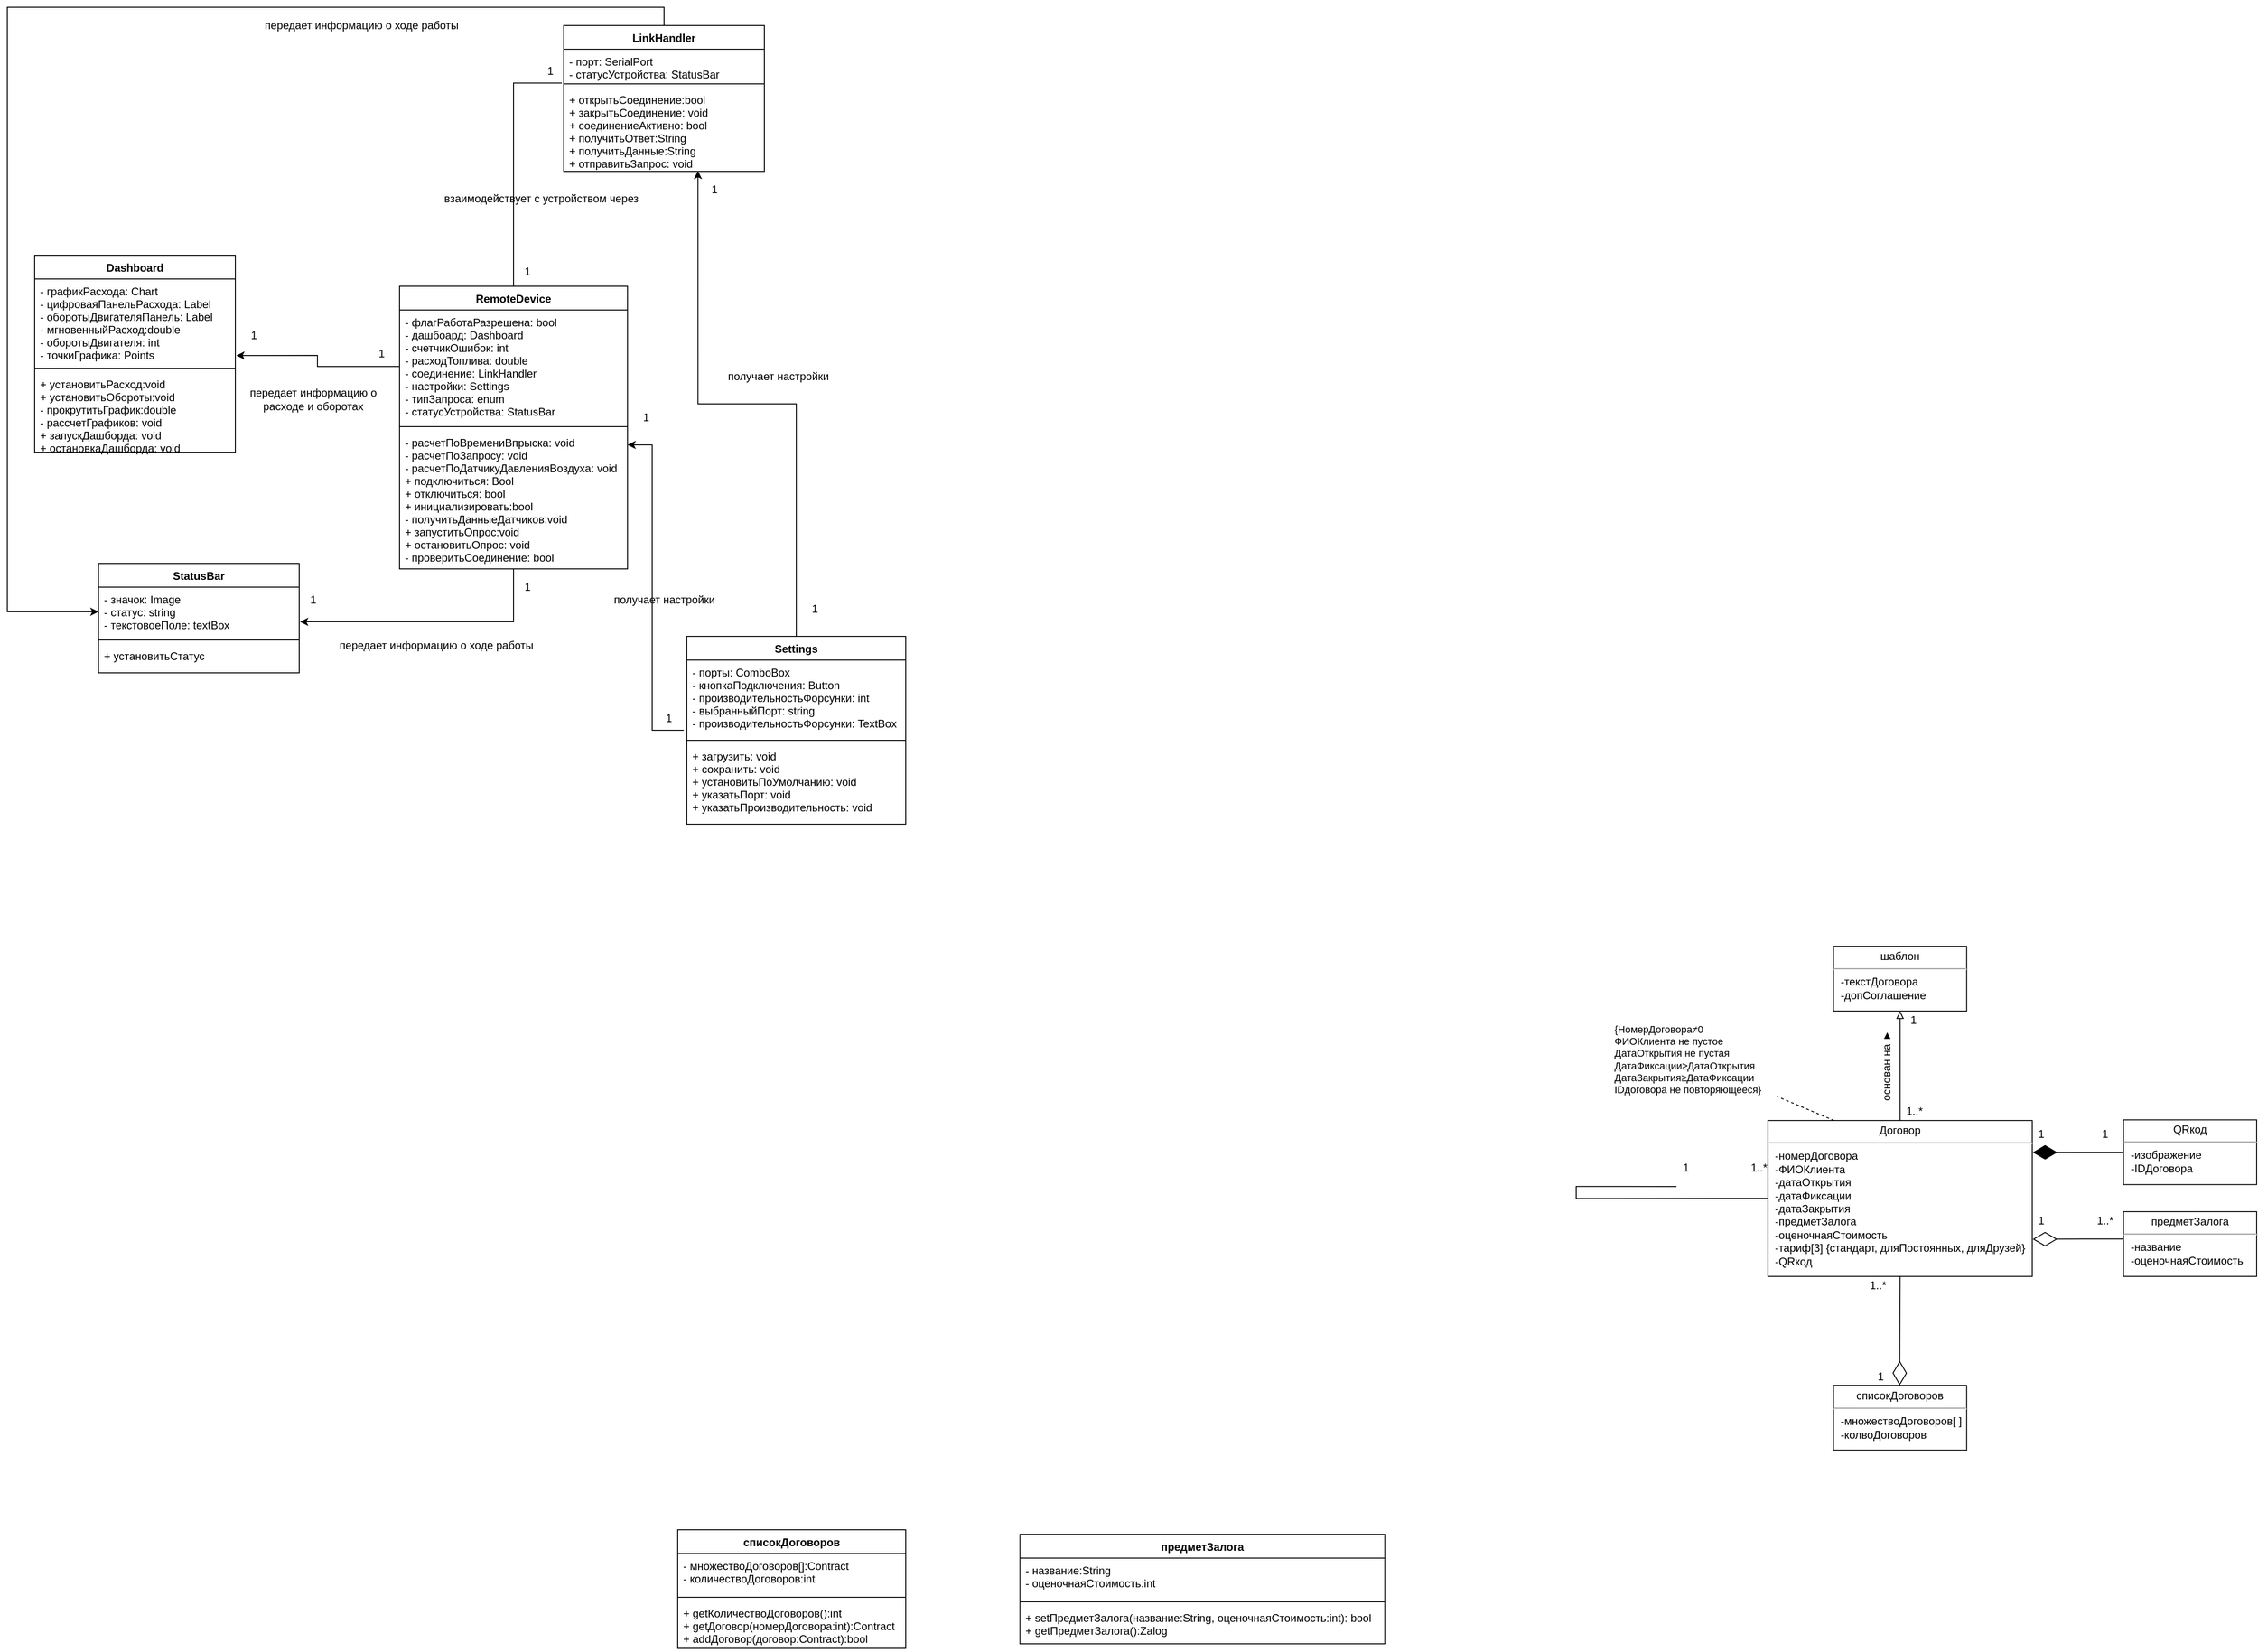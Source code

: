 <mxfile version="13.0.3" type="device"><diagram name="Page-1" id="b5b7bab2-c9e2-2cf4-8b2a-24fd1a2a6d21"><mxGraphModel dx="2740" dy="1976" grid="1" gridSize="10" guides="1" tooltips="1" connect="1" arrows="1" fold="1" page="1" pageScale="1" pageWidth="827" pageHeight="1169" background="#ffffff" math="0" shadow="0"><root><mxCell id="0"/><mxCell id="1" parent="0"/><mxCell id="320GvuuU00kI9ll9DL0y-24" value="RemoteDevice" style="swimlane;fontStyle=1;align=center;verticalAlign=top;childLayout=stackLayout;horizontal=1;startSize=26;horizontalStack=0;resizeParent=1;resizeParentMax=0;resizeLast=0;collapsible=1;marginBottom=0;" parent="1" vertex="1"><mxGeometry x="-900" y="-634" width="250" height="310" as="geometry"/></mxCell><mxCell id="320GvuuU00kI9ll9DL0y-25" value="- флагРаботаРазрешена: bool&#10;- дашбоард: Dashboard&#10;- счетчикОшибок: int&#10;- расходТоплива: double&#10;- соединение: LinkHandler&#10;- настройки: Settings&#10;- типЗапроса: enum&#10;- статусУстройства: StatusBar" style="text;strokeColor=none;fillColor=none;align=left;verticalAlign=top;spacingLeft=4;spacingRight=4;overflow=hidden;rotatable=0;points=[[0,0.5],[1,0.5]];portConstraint=eastwest;" parent="320GvuuU00kI9ll9DL0y-24" vertex="1"><mxGeometry y="26" width="250" height="124" as="geometry"/></mxCell><mxCell id="320GvuuU00kI9ll9DL0y-26" value="" style="line;strokeWidth=1;fillColor=none;align=left;verticalAlign=middle;spacingTop=-1;spacingLeft=3;spacingRight=3;rotatable=0;labelPosition=right;points=[];portConstraint=eastwest;" parent="320GvuuU00kI9ll9DL0y-24" vertex="1"><mxGeometry y="150" width="250" height="8" as="geometry"/></mxCell><mxCell id="320GvuuU00kI9ll9DL0y-27" value="- расчетПоВремениВпрыска: void&#10;- расчетПоЗапросу: void&#10;- расчетПоДатчикуДавленияВоздуха: void&#10;+ подключиться: Bool&#10;+ отключиться: bool&#10;+ инициализировать:bool&#10;- получитьДанныеДатчиков:void&#10;+ запуститьОпрос:void&#10;+ остановитьОпрос: void&#10;- проверитьСоединение: bool" style="text;strokeColor=none;fillColor=none;align=left;verticalAlign=top;spacingLeft=4;spacingRight=4;overflow=hidden;rotatable=0;points=[[0,0.5],[1,0.5]];portConstraint=eastwest;" parent="320GvuuU00kI9ll9DL0y-24" vertex="1"><mxGeometry y="158" width="250" height="152" as="geometry"/></mxCell><mxCell id="tzlp1CNcjTl_weKERKU8-16" style="edgeStyle=none;rounded=0;orthogonalLoop=1;jettySize=auto;html=1;exitX=0.5;exitY=0;exitDx=0;exitDy=0;entryX=0.5;entryY=1;entryDx=0;entryDy=0;endArrow=block;endFill=0;" parent="1" source="X5Q48EqBlIn740IiHmBr-1" target="tzlp1CNcjTl_weKERKU8-4" edge="1"><mxGeometry relative="1" as="geometry"/></mxCell><mxCell id="tzlp1CNcjTl_weKERKU8-17" value="основан на ►" style="text;html=1;align=center;verticalAlign=middle;resizable=0;points=[];;labelBackgroundColor=#ffffff;horizontal=0;" parent="tzlp1CNcjTl_weKERKU8-16" vertex="1" connectable="0"><mxGeometry x="-0.168" y="-2" relative="1" as="geometry"><mxPoint x="-17.12" y="-9.84" as="offset"/></mxGeometry></mxCell><mxCell id="cFH2GbKK0a7TYlM1pxwX-2" style="rounded=0;orthogonalLoop=1;jettySize=auto;html=1;exitX=0.25;exitY=0;exitDx=0;exitDy=0;endArrow=none;endFill=0;dashed=1;" parent="1" source="X5Q48EqBlIn740IiHmBr-1" target="cFH2GbKK0a7TYlM1pxwX-1" edge="1"><mxGeometry relative="1" as="geometry"/></mxCell><mxCell id="X5Q48EqBlIn740IiHmBr-1" value="&lt;p style=&quot;margin: 4px 0px 0px ; text-align: center&quot;&gt;Договор&lt;/p&gt;&lt;hr&gt;&lt;p style=&quot;margin: 0px ; margin-left: 8px&quot;&gt;-номерДоговора&lt;/p&gt;&lt;p style=&quot;margin: 0px ; margin-left: 8px&quot;&gt;-ФИОКлиента&lt;/p&gt;&lt;p style=&quot;margin: 0px ; margin-left: 8px&quot;&gt;-датаОткрытия&lt;/p&gt;&lt;p style=&quot;margin: 0px ; margin-left: 8px&quot;&gt;-датаФиксации&lt;/p&gt;&lt;p style=&quot;margin: 0px ; margin-left: 8px&quot;&gt;-датаЗакрытия&lt;/p&gt;&lt;p style=&quot;margin: 0px ; margin-left: 8px&quot;&gt;-предметЗалога&lt;/p&gt;&lt;p style=&quot;margin: 0px ; margin-left: 8px&quot;&gt;&lt;span&gt;-оценочнаяСтоимость&lt;/span&gt;&lt;br&gt;&lt;/p&gt;&lt;p style=&quot;margin: 0px ; margin-left: 8px&quot;&gt;-тариф[3] {стандарт, дляПостоянных, дляДрузей}&lt;/p&gt;&lt;p style=&quot;margin: 0px ; margin-left: 8px&quot;&gt;-QRкод&lt;/p&gt;&lt;p style=&quot;margin: 0px ; margin-left: 8px&quot;&gt;&lt;br&gt;&lt;/p&gt;" style="verticalAlign=top;align=left;overflow=fill;fontSize=12;fontFamily=Helvetica;html=1;" parent="1" vertex="1"><mxGeometry x="600.24" y="281.05" width="289.76" height="171" as="geometry"/></mxCell><mxCell id="X5Q48EqBlIn740IiHmBr-2" value="&lt;p style=&quot;margin: 4px 0px 0px ; text-align: center&quot;&gt;списокДоговоров&lt;/p&gt;&lt;hr&gt;&lt;p style=&quot;margin: 0px ; margin-left: 8px&quot;&gt;&lt;span style=&quot;text-align: center&quot;&gt;-множествоДоговоров[ ]&lt;/span&gt;&lt;br&gt;&lt;/p&gt;&lt;p style=&quot;margin: 0px ; margin-left: 8px&quot;&gt;&lt;span style=&quot;text-align: center&quot;&gt;-колвоДоговоров&lt;/span&gt;&lt;span style=&quot;text-align: center&quot;&gt;&lt;br&gt;&lt;/span&gt;&lt;/p&gt;&lt;p style=&quot;margin: 0px ; margin-left: 8px&quot;&gt;&lt;br&gt;&lt;/p&gt;" style="verticalAlign=top;align=left;overflow=fill;fontSize=12;fontFamily=Helvetica;html=1;" parent="1" vertex="1"><mxGeometry x="672.12" y="571.55" width="146" height="71" as="geometry"/></mxCell><mxCell id="X5Q48EqBlIn740IiHmBr-3" value="" style="endArrow=diamondThin;endFill=0;endSize=24;html=1;entryX=0.497;entryY=0;entryDx=0;entryDy=0;entryPerimeter=0;exitX=0.5;exitY=1;exitDx=0;exitDy=0;" parent="1" source="X5Q48EqBlIn740IiHmBr-1" target="X5Q48EqBlIn740IiHmBr-2" edge="1"><mxGeometry width="160" relative="1" as="geometry"><mxPoint x="692.5" y="458.55" as="sourcePoint"/><mxPoint x="692.5" y="505.55" as="targetPoint"/></mxGeometry></mxCell><mxCell id="X5Q48EqBlIn740IiHmBr-5" value="1..*" style="text;html=1;resizable=0;points=[];autosize=1;align=left;verticalAlign=top;spacingTop=-4;" parent="1" vertex="1"><mxGeometry x="710" y="452.05" width="30" height="20" as="geometry"/></mxCell><mxCell id="X5Q48EqBlIn740IiHmBr-40" value="" style="resizable=0;html=1;align=right;verticalAlign=bottom;labelBackgroundColor=#ffffff;fontSize=10;" parent="1" connectable="0" vertex="1"><mxGeometry x="805.931" y="351.326" as="geometry"><mxPoint x="-190.5" y="96.5" as="offset"/></mxGeometry></mxCell><mxCell id="X5Q48EqBlIn740IiHmBr-46" value="" style="resizable=0;html=1;align=right;verticalAlign=bottom;labelBackgroundColor=#ffffff;fontSize=10;" parent="1" connectable="0" vertex="1"><mxGeometry x="805.931" y="321.326" as="geometry"><mxPoint x="-190.5" y="96.5" as="offset"/></mxGeometry></mxCell><mxCell id="X5Q48EqBlIn740IiHmBr-52" value="" style="resizable=0;html=1;align=right;verticalAlign=bottom;labelBackgroundColor=#ffffff;fontSize=10;" parent="1" connectable="0" vertex="1"><mxGeometry x="805.931" y="301.326" as="geometry"><mxPoint x="-190.5" y="96.5" as="offset"/></mxGeometry></mxCell><mxCell id="X5Q48EqBlIn740IiHmBr-56" value="" style="resizable=0;html=1;align=right;verticalAlign=bottom;labelBackgroundColor=#ffffff;fontSize=10;" parent="1" connectable="0" vertex="1"><mxGeometry x="600.241" y="191.343" as="geometry"><mxPoint x="-139" y="161" as="offset"/></mxGeometry></mxCell><mxCell id="X5Q48EqBlIn740IiHmBr-69" value="1" style="text;html=1;strokeColor=none;fillColor=none;align=center;verticalAlign=middle;whiteSpace=wrap;rounded=0;" parent="1" vertex="1"><mxGeometry x="704" y="551.55" width="40" height="20" as="geometry"/></mxCell><mxCell id="tzlp1CNcjTl_weKERKU8-3" value="&lt;p style=&quot;margin: 4px 0px 0px ; text-align: center&quot;&gt;предметЗалога&lt;/p&gt;&lt;hr&gt;&lt;p style=&quot;margin: 0px ; margin-left: 8px&quot;&gt;&lt;span style=&quot;text-align: center&quot;&gt;-название&lt;/span&gt;&lt;br&gt;&lt;/p&gt;&lt;p style=&quot;margin: 0px ; margin-left: 8px&quot;&gt;&lt;span style=&quot;text-align: center&quot;&gt;-оценочнаяСтоимость&lt;/span&gt;&lt;span style=&quot;text-align: center&quot;&gt;&lt;br&gt;&lt;/span&gt;&lt;/p&gt;&lt;p style=&quot;margin: 0px ; margin-left: 8px&quot;&gt;&lt;br&gt;&lt;/p&gt;" style="verticalAlign=top;align=left;overflow=fill;fontSize=12;fontFamily=Helvetica;html=1;" parent="1" vertex="1"><mxGeometry x="990" y="381.05" width="146" height="71" as="geometry"/></mxCell><mxCell id="tzlp1CNcjTl_weKERKU8-4" value="&lt;p style=&quot;margin: 4px 0px 0px ; text-align: center&quot;&gt;шаблон&lt;/p&gt;&lt;hr&gt;&lt;p style=&quot;margin: 0px 0px 0px 8px&quot;&gt;-текстДоговора&lt;/p&gt;&lt;p style=&quot;margin: 0px 0px 0px 8px&quot;&gt;&lt;span&gt;-допСоглашение&lt;/span&gt;&lt;span style=&quot;text-align: center&quot;&gt;&lt;br&gt;&lt;/span&gt;&lt;/p&gt;&lt;p style=&quot;margin: 0px ; margin-left: 8px&quot;&gt;&lt;br&gt;&lt;/p&gt;" style="verticalAlign=top;align=left;overflow=fill;fontSize=12;fontFamily=Helvetica;html=1;" parent="1" vertex="1"><mxGeometry x="672.12" y="90" width="146" height="71" as="geometry"/></mxCell><mxCell id="tzlp1CNcjTl_weKERKU8-5" value="&lt;p style=&quot;margin: 4px 0px 0px ; text-align: center&quot;&gt;QRкод&lt;/p&gt;&lt;hr&gt;&lt;p style=&quot;margin: 0px 0px 0px 8px&quot;&gt;-изображение&lt;/p&gt;&lt;p style=&quot;margin: 0px 0px 0px 8px&quot;&gt;&lt;span style=&quot;text-align: center&quot;&gt;-IDДоговора&lt;/span&gt;&lt;/p&gt;&lt;p style=&quot;margin: 0px ; margin-left: 8px&quot;&gt;&lt;br&gt;&lt;/p&gt;" style="verticalAlign=top;align=left;overflow=fill;fontSize=12;fontFamily=Helvetica;html=1;" parent="1" vertex="1"><mxGeometry x="990" y="280.33" width="146" height="71" as="geometry"/></mxCell><mxCell id="tzlp1CNcjTl_weKERKU8-12" value="" style="endArrow=diamondThin;endFill=1;endSize=24;html=1;entryX=1.002;entryY=0.412;entryDx=0;entryDy=0;entryPerimeter=0;exitX=0;exitY=0.5;exitDx=0;exitDy=0;" parent="1" source="tzlp1CNcjTl_weKERKU8-5" edge="1"><mxGeometry width="160" relative="1" as="geometry"><mxPoint x="692.5" y="423.05" as="sourcePoint"/><mxPoint x="890.58" y="316.002" as="targetPoint"/></mxGeometry></mxCell><mxCell id="tzlp1CNcjTl_weKERKU8-14" value="1" style="text;html=1;strokeColor=none;fillColor=none;align=center;verticalAlign=middle;whiteSpace=wrap;rounded=0;" parent="1" vertex="1"><mxGeometry x="880" y="285.83" width="40" height="20" as="geometry"/></mxCell><mxCell id="tzlp1CNcjTl_weKERKU8-15" value="1" style="text;html=1;strokeColor=none;fillColor=none;align=center;verticalAlign=middle;whiteSpace=wrap;rounded=0;" parent="1" vertex="1"><mxGeometry x="950" y="285.83" width="40" height="20" as="geometry"/></mxCell><mxCell id="tzlp1CNcjTl_weKERKU8-18" value="1" style="text;html=1;strokeColor=none;fillColor=none;align=center;verticalAlign=middle;whiteSpace=wrap;rounded=0;" parent="1" vertex="1"><mxGeometry x="740" y="161" width="40" height="20" as="geometry"/></mxCell><mxCell id="tzlp1CNcjTl_weKERKU8-19" value="1..*" style="text;html=1;resizable=0;points=[];autosize=1;align=left;verticalAlign=top;spacingTop=-4;" parent="1" vertex="1"><mxGeometry x="750" y="261.05" width="30" height="20" as="geometry"/></mxCell><mxCell id="tzlp1CNcjTl_weKERKU8-20" value="" style="endArrow=diamondThin;endFill=0;endSize=24;html=1;entryX=1.002;entryY=0.412;entryDx=0;entryDy=0;entryPerimeter=0;exitX=0.002;exitY=0.421;exitDx=0;exitDy=0;exitPerimeter=0;" parent="1" source="tzlp1CNcjTl_weKERKU8-3" edge="1"><mxGeometry width="160" relative="1" as="geometry"><mxPoint x="980" y="411.05" as="sourcePoint"/><mxPoint x="890.58" y="411.222" as="targetPoint"/></mxGeometry></mxCell><mxCell id="tzlp1CNcjTl_weKERKU8-22" value="1" style="text;html=1;strokeColor=none;fillColor=none;align=center;verticalAlign=middle;whiteSpace=wrap;rounded=0;" parent="1" vertex="1"><mxGeometry x="880" y="381.05" width="40" height="20" as="geometry"/></mxCell><mxCell id="tzlp1CNcjTl_weKERKU8-23" value="1..*" style="text;html=1;strokeColor=none;fillColor=none;align=center;verticalAlign=middle;whiteSpace=wrap;rounded=0;" parent="1" vertex="1"><mxGeometry x="950" y="381.05" width="40" height="20" as="geometry"/></mxCell><mxCell id="bZVxtw3tMV0eJQPlFvUt-3" style="edgeStyle=orthogonalEdgeStyle;rounded=0;orthogonalLoop=1;jettySize=auto;html=1;exitX=1;exitY=0.5;exitDx=0;exitDy=0;entryX=0;entryY=0.5;entryDx=0;entryDy=0;endArrow=none;endFill=0;" parent="1" target="X5Q48EqBlIn740IiHmBr-1" edge="1"><mxGeometry relative="1" as="geometry"><Array as="points"><mxPoint x="390" y="366.55"/></Array><mxPoint x="500" y="353.44" as="sourcePoint"/></mxGeometry></mxCell><mxCell id="cFH2GbKK0a7TYlM1pxwX-1" value="&lt;div style=&quot;font-size: 11px&quot;&gt;&lt;font style=&quot;font-size: 11px&quot;&gt;{НомерДоговора≠0&lt;/font&gt;&lt;/div&gt;&lt;div style=&quot;font-size: 11px&quot;&gt;&lt;font style=&quot;font-size: 11px&quot;&gt;ФИОКлиента не пустое&lt;/font&gt;&lt;/div&gt;&lt;div style=&quot;font-size: 11px&quot;&gt;&lt;span&gt;ДатаОткрытия не пустая&lt;/span&gt;&lt;br&gt;&lt;/div&gt;&lt;div style=&quot;font-size: 11px&quot;&gt;&lt;font style=&quot;font-size: 11px&quot;&gt;ДатаФиксации≥ДатаОткрытия&lt;/font&gt;&lt;/div&gt;&lt;div style=&quot;font-size: 11px&quot;&gt;&lt;font style=&quot;font-size: 11px&quot;&gt;ДатаЗакрытия≥ДатаФиксации&lt;/font&gt;&lt;/div&gt;&lt;div style=&quot;font-size: 11px&quot;&gt;&lt;font style=&quot;font-size: 11px&quot;&gt;IDдоговора не повторяющееся}&lt;/font&gt;&lt;/div&gt;" style="text;html=1;resizable=0;points=[];autosize=1;align=left;verticalAlign=top;spacingTop=-4;" parent="1" vertex="1"><mxGeometry x="430.24" y="171.55" width="180" height="90" as="geometry"/></mxCell><mxCell id="cFH2GbKK0a7TYlM1pxwX-3" value="1" style="text;html=1;align=center;verticalAlign=middle;resizable=0;points=[];;autosize=1;" parent="1" vertex="1"><mxGeometry x="500" y="323.44" width="20" height="20" as="geometry"/></mxCell><mxCell id="cFH2GbKK0a7TYlM1pxwX-4" value="1..*" style="text;html=1;align=center;verticalAlign=middle;resizable=0;points=[];;autosize=1;" parent="1" vertex="1"><mxGeometry x="575.24" y="323.44" width="30" height="20" as="geometry"/></mxCell><mxCell id="bZMdj0oK-JskuuVbVGvM-1" value="списокДоговоров" style="swimlane;fontStyle=1;align=center;verticalAlign=top;childLayout=stackLayout;horizontal=1;startSize=26;horizontalStack=0;resizeParent=1;resizeParentMax=0;resizeLast=0;collapsible=1;marginBottom=0;" parent="1" vertex="1"><mxGeometry x="-595" y="730" width="250" height="130" as="geometry"/></mxCell><mxCell id="bZMdj0oK-JskuuVbVGvM-2" value="- множествоДоговоров[]:Contract&#10;- количествоДоговоров:int" style="text;strokeColor=none;fillColor=none;align=left;verticalAlign=top;spacingLeft=4;spacingRight=4;overflow=hidden;rotatable=0;points=[[0,0.5],[1,0.5]];portConstraint=eastwest;" parent="bZMdj0oK-JskuuVbVGvM-1" vertex="1"><mxGeometry y="26" width="250" height="44" as="geometry"/></mxCell><mxCell id="bZMdj0oK-JskuuVbVGvM-3" value="" style="line;strokeWidth=1;fillColor=none;align=left;verticalAlign=middle;spacingTop=-1;spacingLeft=3;spacingRight=3;rotatable=0;labelPosition=right;points=[];portConstraint=eastwest;" parent="bZMdj0oK-JskuuVbVGvM-1" vertex="1"><mxGeometry y="70" width="250" height="8" as="geometry"/></mxCell><mxCell id="bZMdj0oK-JskuuVbVGvM-4" value="+ getКоличествоДоговоров():int&#10;+ getДоговор(номерДоговора:int):Contract&#10;+ addДоговор(договор:Contract):bool" style="text;strokeColor=none;fillColor=none;align=left;verticalAlign=top;spacingLeft=4;spacingRight=4;overflow=hidden;rotatable=0;points=[[0,0.5],[1,0.5]];portConstraint=eastwest;" parent="bZMdj0oK-JskuuVbVGvM-1" vertex="1"><mxGeometry y="78" width="250" height="52" as="geometry"/></mxCell><mxCell id="bZMdj0oK-JskuuVbVGvM-5" value="предметЗалога" style="swimlane;fontStyle=1;align=center;verticalAlign=top;childLayout=stackLayout;horizontal=1;startSize=26;horizontalStack=0;resizeParent=1;resizeParentMax=0;resizeLast=0;collapsible=1;marginBottom=0;" parent="1" vertex="1"><mxGeometry x="-219.76" y="735" width="400" height="120" as="geometry"/></mxCell><mxCell id="bZMdj0oK-JskuuVbVGvM-6" value="- название:String&#10;- оценочнаяСтоимость:int" style="text;strokeColor=none;fillColor=none;align=left;verticalAlign=top;spacingLeft=4;spacingRight=4;overflow=hidden;rotatable=0;points=[[0,0.5],[1,0.5]];portConstraint=eastwest;" parent="bZMdj0oK-JskuuVbVGvM-5" vertex="1"><mxGeometry y="26" width="400" height="44" as="geometry"/></mxCell><mxCell id="bZMdj0oK-JskuuVbVGvM-7" value="" style="line;strokeWidth=1;fillColor=none;align=left;verticalAlign=middle;spacingTop=-1;spacingLeft=3;spacingRight=3;rotatable=0;labelPosition=right;points=[];portConstraint=eastwest;" parent="bZMdj0oK-JskuuVbVGvM-5" vertex="1"><mxGeometry y="70" width="400" height="8" as="geometry"/></mxCell><mxCell id="bZMdj0oK-JskuuVbVGvM-8" value="+ setПредметЗалога(название:String, оценочнаяСтоимость:int): bool&#10;+ getПредметЗалога():Zalog" style="text;strokeColor=none;fillColor=none;align=left;verticalAlign=top;spacingLeft=4;spacingRight=4;overflow=hidden;rotatable=0;points=[[0,0.5],[1,0.5]];portConstraint=eastwest;" parent="bZMdj0oK-JskuuVbVGvM-5" vertex="1"><mxGeometry y="78" width="400" height="42" as="geometry"/></mxCell><mxCell id="320GvuuU00kI9ll9DL0y-38" style="edgeStyle=orthogonalEdgeStyle;rounded=0;orthogonalLoop=1;jettySize=auto;html=1;exitX=0.5;exitY=0;exitDx=0;exitDy=0;entryX=-0.009;entryY=1.092;entryDx=0;entryDy=0;entryPerimeter=0;endArrow=none;endFill=0;" parent="1" source="320GvuuU00kI9ll9DL0y-24" target="320GvuuU00kI9ll9DL0y-14" edge="1"><mxGeometry relative="1" as="geometry"/></mxCell><mxCell id="320GvuuU00kI9ll9DL0y-40" style="edgeStyle=orthogonalEdgeStyle;rounded=0;orthogonalLoop=1;jettySize=auto;html=1;entryX=1.004;entryY=0.704;entryDx=0;entryDy=0;entryPerimeter=0;endArrow=classic;endFill=1;" parent="1" source="320GvuuU00kI9ll9DL0y-24" target="320GvuuU00kI9ll9DL0y-19" edge="1"><mxGeometry relative="1" as="geometry"/></mxCell><mxCell id="320GvuuU00kI9ll9DL0y-39" value="взаимодействует с устройством через" style="text;html=1;align=center;verticalAlign=middle;resizable=0;points=[];autosize=1;" parent="1" vertex="1"><mxGeometry x="-860" y="-740" width="230" height="20" as="geometry"/></mxCell><mxCell id="320GvuuU00kI9ll9DL0y-41" value="передает информацию о ходе работы" style="text;html=1;align=center;verticalAlign=middle;resizable=0;points=[];autosize=1;" parent="1" vertex="1"><mxGeometry x="-975" y="-250" width="230" height="20" as="geometry"/></mxCell><mxCell id="320GvuuU00kI9ll9DL0y-42" value="1" style="text;html=1;align=center;verticalAlign=middle;resizable=0;points=[];autosize=1;" parent="1" vertex="1"><mxGeometry x="-1005" y="-300" width="20" height="20" as="geometry"/></mxCell><mxCell id="320GvuuU00kI9ll9DL0y-44" value="1" style="text;html=1;align=center;verticalAlign=middle;resizable=0;points=[];autosize=1;" parent="1" vertex="1"><mxGeometry x="-770" y="-314" width="20" height="20" as="geometry"/></mxCell><mxCell id="320GvuuU00kI9ll9DL0y-45" value="1" style="text;html=1;align=center;verticalAlign=middle;resizable=0;points=[];autosize=1;" parent="1" vertex="1"><mxGeometry x="-770" y="-660" width="20" height="20" as="geometry"/></mxCell><mxCell id="320GvuuU00kI9ll9DL0y-55" style="edgeStyle=orthogonalEdgeStyle;rounded=0;orthogonalLoop=1;jettySize=auto;html=1;entryX=-0.014;entryY=0.917;entryDx=0;entryDy=0;entryPerimeter=0;startArrow=classic;startFill=1;startSize=6;endArrow=none;endFill=0;endSize=6;strokeWidth=1;" parent="1" source="320GvuuU00kI9ll9DL0y-24" target="320GvuuU00kI9ll9DL0y-7" edge="1"><mxGeometry relative="1" as="geometry"><Array as="points"><mxPoint x="-623" y="-460"/></Array></mxGeometry></mxCell><mxCell id="320GvuuU00kI9ll9DL0y-50" style="edgeStyle=orthogonalEdgeStyle;rounded=0;orthogonalLoop=1;jettySize=auto;html=1;entryX=1.005;entryY=0.893;entryDx=0;entryDy=0;entryPerimeter=0;startArrow=none;startFill=0;startSize=6;endArrow=classic;endFill=1;endSize=6;strokeWidth=1;" parent="1" source="320GvuuU00kI9ll9DL0y-25" target="oV5mqKlM_uI4-O3z81SN-2" edge="1"><mxGeometry relative="1" as="geometry"/></mxCell><mxCell id="320GvuuU00kI9ll9DL0y-51" value="передает информацию о &lt;br&gt;расходе и оборотах" style="text;html=1;align=center;verticalAlign=middle;resizable=0;points=[];autosize=1;" parent="1" vertex="1"><mxGeometry x="-1070" y="-525" width="150" height="30" as="geometry"/></mxCell><mxCell id="320GvuuU00kI9ll9DL0y-52" value="1" style="text;html=1;align=center;verticalAlign=middle;resizable=0;points=[];autosize=1;" parent="1" vertex="1"><mxGeometry x="-1070" y="-590" width="20" height="20" as="geometry"/></mxCell><mxCell id="320GvuuU00kI9ll9DL0y-53" value="1" style="text;html=1;align=center;verticalAlign=middle;resizable=0;points=[];autosize=1;" parent="1" vertex="1"><mxGeometry x="-930" y="-570" width="20" height="20" as="geometry"/></mxCell><mxCell id="320GvuuU00kI9ll9DL0y-54" value="1" style="text;html=1;align=center;verticalAlign=middle;resizable=0;points=[];autosize=1;" parent="1" vertex="1"><mxGeometry x="-745" y="-880" width="20" height="20" as="geometry"/></mxCell><mxCell id="320GvuuU00kI9ll9DL0y-59" style="edgeStyle=orthogonalEdgeStyle;rounded=0;orthogonalLoop=1;jettySize=auto;html=1;entryX=0.669;entryY=0.994;entryDx=0;entryDy=0;entryPerimeter=0;startArrow=none;startFill=0;startSize=6;endArrow=classic;endFill=1;endSize=6;strokeWidth=1;" parent="1" source="320GvuuU00kI9ll9DL0y-6" target="320GvuuU00kI9ll9DL0y-16" edge="1"><mxGeometry relative="1" as="geometry"/></mxCell><mxCell id="320GvuuU00kI9ll9DL0y-56" value="получает настройки" style="text;html=1;align=center;verticalAlign=middle;resizable=0;points=[];autosize=1;" parent="1" vertex="1"><mxGeometry x="-675" y="-300" width="130" height="20" as="geometry"/></mxCell><mxCell id="320GvuuU00kI9ll9DL0y-57" value="1" style="text;html=1;align=center;verticalAlign=middle;resizable=0;points=[];autosize=1;" parent="1" vertex="1"><mxGeometry x="-640" y="-500" width="20" height="20" as="geometry"/></mxCell><mxCell id="320GvuuU00kI9ll9DL0y-58" value="1" style="text;html=1;align=center;verticalAlign=middle;resizable=0;points=[];autosize=1;" parent="1" vertex="1"><mxGeometry x="-615" y="-170" width="20" height="20" as="geometry"/></mxCell><mxCell id="320GvuuU00kI9ll9DL0y-60" value="получает настройки" style="text;html=1;align=center;verticalAlign=middle;resizable=0;points=[];autosize=1;" parent="1" vertex="1"><mxGeometry x="-550" y="-545" width="130" height="20" as="geometry"/></mxCell><mxCell id="oV5mqKlM_uI4-O3z81SN-1" value="Dashboard" style="swimlane;fontStyle=1;align=center;verticalAlign=top;childLayout=stackLayout;horizontal=1;startSize=26;horizontalStack=0;resizeParent=1;resizeParentMax=0;resizeLast=0;collapsible=1;marginBottom=0;" parent="1" vertex="1"><mxGeometry x="-1300" y="-668" width="220" height="216" as="geometry"/></mxCell><mxCell id="oV5mqKlM_uI4-O3z81SN-2" value="- графикРасхода: Chart&#10;- цифроваяПанельРасхода: Label&#10;- оборотыДвигателяПанель: Label&#10;- мгновенныйРасход:double&#10;- оборотыДвигателя: int&#10;- точкиГрафика: Points" style="text;strokeColor=none;fillColor=none;align=left;verticalAlign=top;spacingLeft=4;spacingRight=4;overflow=hidden;rotatable=0;points=[[0,0.5],[1,0.5]];portConstraint=eastwest;" parent="oV5mqKlM_uI4-O3z81SN-1" vertex="1"><mxGeometry y="26" width="220" height="94" as="geometry"/></mxCell><mxCell id="oV5mqKlM_uI4-O3z81SN-3" value="" style="line;strokeWidth=1;fillColor=none;align=left;verticalAlign=middle;spacingTop=-1;spacingLeft=3;spacingRight=3;rotatable=0;labelPosition=right;points=[];portConstraint=eastwest;" parent="oV5mqKlM_uI4-O3z81SN-1" vertex="1"><mxGeometry y="120" width="220" height="8" as="geometry"/></mxCell><mxCell id="oV5mqKlM_uI4-O3z81SN-4" value="+ установитьРасход:void&#10;+ установитьОбороты:void&#10;- прокрутитьГрафик:double&#10;- рассчетГрафиков: void&#10;+ запускДашборда: void&#10;+ остановкаДашборда: void&#10;" style="text;strokeColor=none;fillColor=none;align=left;verticalAlign=top;spacingLeft=4;spacingRight=4;overflow=hidden;rotatable=0;points=[[0,0.5],[1,0.5]];portConstraint=eastwest;" parent="oV5mqKlM_uI4-O3z81SN-1" vertex="1"><mxGeometry y="128" width="220" height="88" as="geometry"/></mxCell><mxCell id="320GvuuU00kI9ll9DL0y-18" value="StatusBar" style="swimlane;fontStyle=1;align=center;verticalAlign=top;childLayout=stackLayout;horizontal=1;startSize=26;horizontalStack=0;resizeParent=1;resizeParentMax=0;resizeLast=0;collapsible=1;marginBottom=0;" parent="1" vertex="1"><mxGeometry x="-1230" y="-330" width="220" height="120" as="geometry"/></mxCell><mxCell id="320GvuuU00kI9ll9DL0y-19" value="- значок: Image&#10;- статус: string&#10;- текстовоеПоле: textBox&#10;" style="text;strokeColor=none;fillColor=none;align=left;verticalAlign=top;spacingLeft=4;spacingRight=4;overflow=hidden;rotatable=0;points=[[0,0.5],[1,0.5]];portConstraint=eastwest;" parent="320GvuuU00kI9ll9DL0y-18" vertex="1"><mxGeometry y="26" width="220" height="54" as="geometry"/></mxCell><mxCell id="320GvuuU00kI9ll9DL0y-20" value="" style="line;strokeWidth=1;fillColor=none;align=left;verticalAlign=middle;spacingTop=-1;spacingLeft=3;spacingRight=3;rotatable=0;labelPosition=right;points=[];portConstraint=eastwest;" parent="320GvuuU00kI9ll9DL0y-18" vertex="1"><mxGeometry y="80" width="220" height="8" as="geometry"/></mxCell><mxCell id="320GvuuU00kI9ll9DL0y-21" value="+ установитьСтатус&#10;" style="text;strokeColor=none;fillColor=none;align=left;verticalAlign=top;spacingLeft=4;spacingRight=4;overflow=hidden;rotatable=0;points=[[0,0.5],[1,0.5]];portConstraint=eastwest;" parent="320GvuuU00kI9ll9DL0y-18" vertex="1"><mxGeometry y="88" width="220" height="32" as="geometry"/></mxCell><mxCell id="320GvuuU00kI9ll9DL0y-61" value="1" style="text;html=1;align=center;verticalAlign=middle;resizable=0;points=[];autosize=1;" parent="1" vertex="1"><mxGeometry x="-455" y="-290" width="20" height="20" as="geometry"/></mxCell><mxCell id="320GvuuU00kI9ll9DL0y-6" value="Settings" style="swimlane;fontStyle=1;align=center;verticalAlign=top;childLayout=stackLayout;horizontal=1;startSize=26;horizontalStack=0;resizeParent=1;resizeParentMax=0;resizeLast=0;collapsible=1;marginBottom=0;" parent="1" vertex="1"><mxGeometry x="-585" y="-250" width="240" height="206" as="geometry"/></mxCell><mxCell id="320GvuuU00kI9ll9DL0y-7" value="- порты: ComboBox&#10;- кнопкаПодключения: Button&#10;- производительностьФорсунки: int&#10;- выбранныйПорт: string&#10;- производительностьФорсунки: TextBox" style="text;strokeColor=none;fillColor=none;align=left;verticalAlign=top;spacingLeft=4;spacingRight=4;overflow=hidden;rotatable=0;points=[[0,0.5],[1,0.5]];portConstraint=eastwest;" parent="320GvuuU00kI9ll9DL0y-6" vertex="1"><mxGeometry y="26" width="240" height="84" as="geometry"/></mxCell><mxCell id="320GvuuU00kI9ll9DL0y-8" value="" style="line;strokeWidth=1;fillColor=none;align=left;verticalAlign=middle;spacingTop=-1;spacingLeft=3;spacingRight=3;rotatable=0;labelPosition=right;points=[];portConstraint=eastwest;" parent="320GvuuU00kI9ll9DL0y-6" vertex="1"><mxGeometry y="110" width="240" height="8" as="geometry"/></mxCell><mxCell id="320GvuuU00kI9ll9DL0y-9" value="+ загрузить: void&#10;+ сохранить: void&#10;+ установитьПоУмолчанию: void&#10;+ указатьПорт: void&#10;+ указатьПроизводительность: void" style="text;strokeColor=none;fillColor=none;align=left;verticalAlign=top;spacingLeft=4;spacingRight=4;overflow=hidden;rotatable=0;points=[[0,0.5],[1,0.5]];portConstraint=eastwest;" parent="320GvuuU00kI9ll9DL0y-6" vertex="1"><mxGeometry y="118" width="240" height="88" as="geometry"/></mxCell><mxCell id="320GvuuU00kI9ll9DL0y-62" value="1" style="text;html=1;align=center;verticalAlign=middle;resizable=0;points=[];autosize=1;" parent="1" vertex="1"><mxGeometry x="-565" y="-750" width="20" height="20" as="geometry"/></mxCell><mxCell id="Kn8y5_5yGfPFMJYSTXU1-1" style="edgeStyle=orthogonalEdgeStyle;rounded=0;orthogonalLoop=1;jettySize=auto;html=1;entryX=0;entryY=0.5;entryDx=0;entryDy=0;" parent="1" source="320GvuuU00kI9ll9DL0y-13" target="320GvuuU00kI9ll9DL0y-19" edge="1"><mxGeometry relative="1" as="geometry"><Array as="points"><mxPoint x="-610" y="-940"/><mxPoint x="-1330" y="-940"/><mxPoint x="-1330" y="-277"/></Array></mxGeometry></mxCell><mxCell id="320GvuuU00kI9ll9DL0y-13" value="LinkHandler" style="swimlane;fontStyle=1;align=center;verticalAlign=top;childLayout=stackLayout;horizontal=1;startSize=26;horizontalStack=0;resizeParent=1;resizeParentMax=0;resizeLast=0;collapsible=1;marginBottom=0;" parent="1" vertex="1"><mxGeometry x="-720" y="-920" width="220" height="160" as="geometry"/></mxCell><mxCell id="320GvuuU00kI9ll9DL0y-14" value="- порт: SerialPort&#10;- статусУстройства: StatusBar" style="text;strokeColor=none;fillColor=none;align=left;verticalAlign=top;spacingLeft=4;spacingRight=4;overflow=hidden;rotatable=0;points=[[0,0.5],[1,0.5]];portConstraint=eastwest;" parent="320GvuuU00kI9ll9DL0y-13" vertex="1"><mxGeometry y="26" width="220" height="34" as="geometry"/></mxCell><mxCell id="320GvuuU00kI9ll9DL0y-15" value="" style="line;strokeWidth=1;fillColor=none;align=left;verticalAlign=middle;spacingTop=-1;spacingLeft=3;spacingRight=3;rotatable=0;labelPosition=right;points=[];portConstraint=eastwest;" parent="320GvuuU00kI9ll9DL0y-13" vertex="1"><mxGeometry y="60" width="220" height="8" as="geometry"/></mxCell><mxCell id="320GvuuU00kI9ll9DL0y-16" value="+ открытьСоединение:bool&#10;+ закрытьСоединение: void&#10;+ соединениеАктивно: bool&#10;+ получитьОтвет:String&#10;+ получитьДанные:String&#10;+ отправитьЗапрос: void&#10;&#10;" style="text;strokeColor=none;fillColor=none;align=left;verticalAlign=top;spacingLeft=4;spacingRight=4;overflow=hidden;rotatable=0;points=[[0,0.5],[1,0.5]];portConstraint=eastwest;" parent="320GvuuU00kI9ll9DL0y-13" vertex="1"><mxGeometry y="68" width="220" height="92" as="geometry"/></mxCell><mxCell id="Kn8y5_5yGfPFMJYSTXU1-2" value="передает информацию о ходе работы" style="text;html=1;align=center;verticalAlign=middle;resizable=0;points=[];autosize=1;" parent="1" vertex="1"><mxGeometry x="-1057" y="-930" width="230" height="20" as="geometry"/></mxCell></root></mxGraphModel></diagram></mxfile>